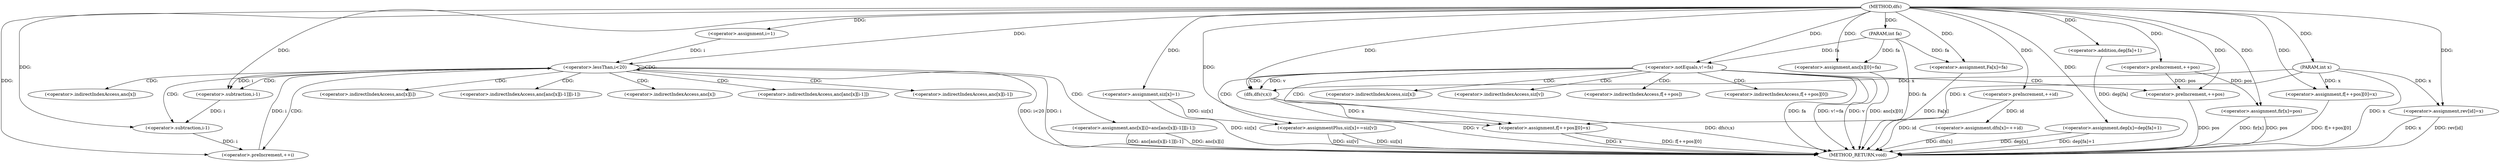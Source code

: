 digraph "dfs" {  
"1000175" [label = "(METHOD,dfs)" ]
"1000289" [label = "(METHOD_RETURN,void)" ]
"1000176" [label = "(PARAM,int x)" ]
"1000177" [label = "(PARAM,int fa)" ]
"1000179" [label = "(<operator>.assignment,anc[x][0]=fa)" ]
"1000188" [label = "(<operator>.assignment,i=1)" ]
"1000191" [label = "(<operator>.lessThan,i<20)" ]
"1000194" [label = "(<operator>.preIncrement,++i)" ]
"1000196" [label = "(<operator>.assignment,anc[x][i]=anc[anc[x][i-1]][i-1])" ]
"1000216" [label = "(<operator>.assignment,dfn[x]=++id)" ]
"1000266" [label = "(<operator>.notEquals,v!=fa)" ]
"1000223" [label = "(<operator>.assignment,siz[x]=1)" ]
"1000270" [label = "(dfs,dfs(v,x))" ]
"1000220" [label = "(<operator>.preIncrement,++id)" ]
"1000229" [label = "(<operator>.assignment,dep[x]=dep[fa]+1)" ]
"1000274" [label = "(<operator>.assignment,f[++pos][0]=x)" ]
"1000282" [label = "(<operator>.assignmentPlus,siz[x]+=siz[v])" ]
"1000212" [label = "(<operator>.subtraction,i-1)" ]
"1000239" [label = "(<operator>.assignment,f[++pos][0]=x)" ]
"1000233" [label = "(<operator>.addition,dep[fa]+1)" ]
"1000248" [label = "(<operator>.assignment,fir[x]=pos)" ]
"1000209" [label = "(<operator>.subtraction,i-1)" ]
"1000254" [label = "(<operator>.assignment,rev[id]=x)" ]
"1000259" [label = "(<operator>.assignment,Fa[x]=fa)" ]
"1000278" [label = "(<operator>.preIncrement,++pos)" ]
"1000243" [label = "(<operator>.preIncrement,++pos)" ]
"1000197" [label = "(<operator>.indirectIndexAccess,anc[x][i])" ]
"1000202" [label = "(<operator>.indirectIndexAccess,anc[anc[x][i-1]][i-1])" ]
"1000198" [label = "(<operator>.indirectIndexAccess,anc[x])" ]
"1000203" [label = "(<operator>.indirectIndexAccess,anc[anc[x][i-1]])" ]
"1000205" [label = "(<operator>.indirectIndexAccess,anc[x][i-1])" ]
"1000275" [label = "(<operator>.indirectIndexAccess,f[++pos][0])" ]
"1000283" [label = "(<operator>.indirectIndexAccess,siz[x])" ]
"1000286" [label = "(<operator>.indirectIndexAccess,siz[v])" ]
"1000206" [label = "(<operator>.indirectIndexAccess,anc[x])" ]
"1000276" [label = "(<operator>.indirectIndexAccess,f[++pos])" ]
  "1000176" -> "1000289"  [ label = "DDG: x"] 
  "1000177" -> "1000289"  [ label = "DDG: fa"] 
  "1000179" -> "1000289"  [ label = "DDG: anc[x][0]"] 
  "1000191" -> "1000289"  [ label = "DDG: i"] 
  "1000191" -> "1000289"  [ label = "DDG: i<20"] 
  "1000216" -> "1000289"  [ label = "DDG: dfn[x]"] 
  "1000220" -> "1000289"  [ label = "DDG: id"] 
  "1000223" -> "1000289"  [ label = "DDG: siz[x]"] 
  "1000229" -> "1000289"  [ label = "DDG: dep[x]"] 
  "1000233" -> "1000289"  [ label = "DDG: dep[fa]"] 
  "1000229" -> "1000289"  [ label = "DDG: dep[fa]+1"] 
  "1000239" -> "1000289"  [ label = "DDG: f[++pos][0]"] 
  "1000248" -> "1000289"  [ label = "DDG: fir[x]"] 
  "1000248" -> "1000289"  [ label = "DDG: pos"] 
  "1000254" -> "1000289"  [ label = "DDG: rev[id]"] 
  "1000254" -> "1000289"  [ label = "DDG: x"] 
  "1000259" -> "1000289"  [ label = "DDG: Fa[x]"] 
  "1000266" -> "1000289"  [ label = "DDG: v"] 
  "1000266" -> "1000289"  [ label = "DDG: fa"] 
  "1000266" -> "1000289"  [ label = "DDG: v!=fa"] 
  "1000270" -> "1000289"  [ label = "DDG: v"] 
  "1000270" -> "1000289"  [ label = "DDG: dfs(v,x)"] 
  "1000278" -> "1000289"  [ label = "DDG: pos"] 
  "1000274" -> "1000289"  [ label = "DDG: f[++pos][0]"] 
  "1000274" -> "1000289"  [ label = "DDG: x"] 
  "1000282" -> "1000289"  [ label = "DDG: siz[x]"] 
  "1000282" -> "1000289"  [ label = "DDG: siz[v]"] 
  "1000196" -> "1000289"  [ label = "DDG: anc[x][i]"] 
  "1000196" -> "1000289"  [ label = "DDG: anc[anc[x][i-1]][i-1]"] 
  "1000175" -> "1000176"  [ label = "DDG: "] 
  "1000175" -> "1000177"  [ label = "DDG: "] 
  "1000177" -> "1000179"  [ label = "DDG: fa"] 
  "1000175" -> "1000179"  [ label = "DDG: "] 
  "1000175" -> "1000188"  [ label = "DDG: "] 
  "1000188" -> "1000191"  [ label = "DDG: i"] 
  "1000194" -> "1000191"  [ label = "DDG: i"] 
  "1000175" -> "1000191"  [ label = "DDG: "] 
  "1000212" -> "1000194"  [ label = "DDG: i"] 
  "1000175" -> "1000194"  [ label = "DDG: "] 
  "1000220" -> "1000216"  [ label = "DDG: id"] 
  "1000175" -> "1000223"  [ label = "DDG: "] 
  "1000175" -> "1000266"  [ label = "DDG: "] 
  "1000177" -> "1000266"  [ label = "DDG: fa"] 
  "1000175" -> "1000220"  [ label = "DDG: "] 
  "1000175" -> "1000229"  [ label = "DDG: "] 
  "1000266" -> "1000270"  [ label = "DDG: v"] 
  "1000175" -> "1000270"  [ label = "DDG: "] 
  "1000176" -> "1000270"  [ label = "DDG: x"] 
  "1000270" -> "1000274"  [ label = "DDG: x"] 
  "1000176" -> "1000274"  [ label = "DDG: x"] 
  "1000175" -> "1000274"  [ label = "DDG: "] 
  "1000209" -> "1000212"  [ label = "DDG: i"] 
  "1000175" -> "1000212"  [ label = "DDG: "] 
  "1000176" -> "1000239"  [ label = "DDG: x"] 
  "1000175" -> "1000239"  [ label = "DDG: "] 
  "1000223" -> "1000282"  [ label = "DDG: siz[x]"] 
  "1000175" -> "1000233"  [ label = "DDG: "] 
  "1000243" -> "1000248"  [ label = "DDG: pos"] 
  "1000175" -> "1000248"  [ label = "DDG: "] 
  "1000191" -> "1000209"  [ label = "DDG: i"] 
  "1000175" -> "1000209"  [ label = "DDG: "] 
  "1000176" -> "1000254"  [ label = "DDG: x"] 
  "1000175" -> "1000254"  [ label = "DDG: "] 
  "1000177" -> "1000259"  [ label = "DDG: fa"] 
  "1000175" -> "1000259"  [ label = "DDG: "] 
  "1000175" -> "1000278"  [ label = "DDG: "] 
  "1000243" -> "1000278"  [ label = "DDG: pos"] 
  "1000175" -> "1000243"  [ label = "DDG: "] 
  "1000191" -> "1000206"  [ label = "CDG: "] 
  "1000191" -> "1000203"  [ label = "CDG: "] 
  "1000191" -> "1000205"  [ label = "CDG: "] 
  "1000191" -> "1000191"  [ label = "CDG: "] 
  "1000191" -> "1000202"  [ label = "CDG: "] 
  "1000191" -> "1000197"  [ label = "CDG: "] 
  "1000191" -> "1000194"  [ label = "CDG: "] 
  "1000191" -> "1000209"  [ label = "CDG: "] 
  "1000191" -> "1000198"  [ label = "CDG: "] 
  "1000191" -> "1000212"  [ label = "CDG: "] 
  "1000191" -> "1000196"  [ label = "CDG: "] 
  "1000266" -> "1000283"  [ label = "CDG: "] 
  "1000266" -> "1000282"  [ label = "CDG: "] 
  "1000266" -> "1000286"  [ label = "CDG: "] 
  "1000266" -> "1000278"  [ label = "CDG: "] 
  "1000266" -> "1000276"  [ label = "CDG: "] 
  "1000266" -> "1000270"  [ label = "CDG: "] 
  "1000266" -> "1000274"  [ label = "CDG: "] 
  "1000266" -> "1000275"  [ label = "CDG: "] 
}
